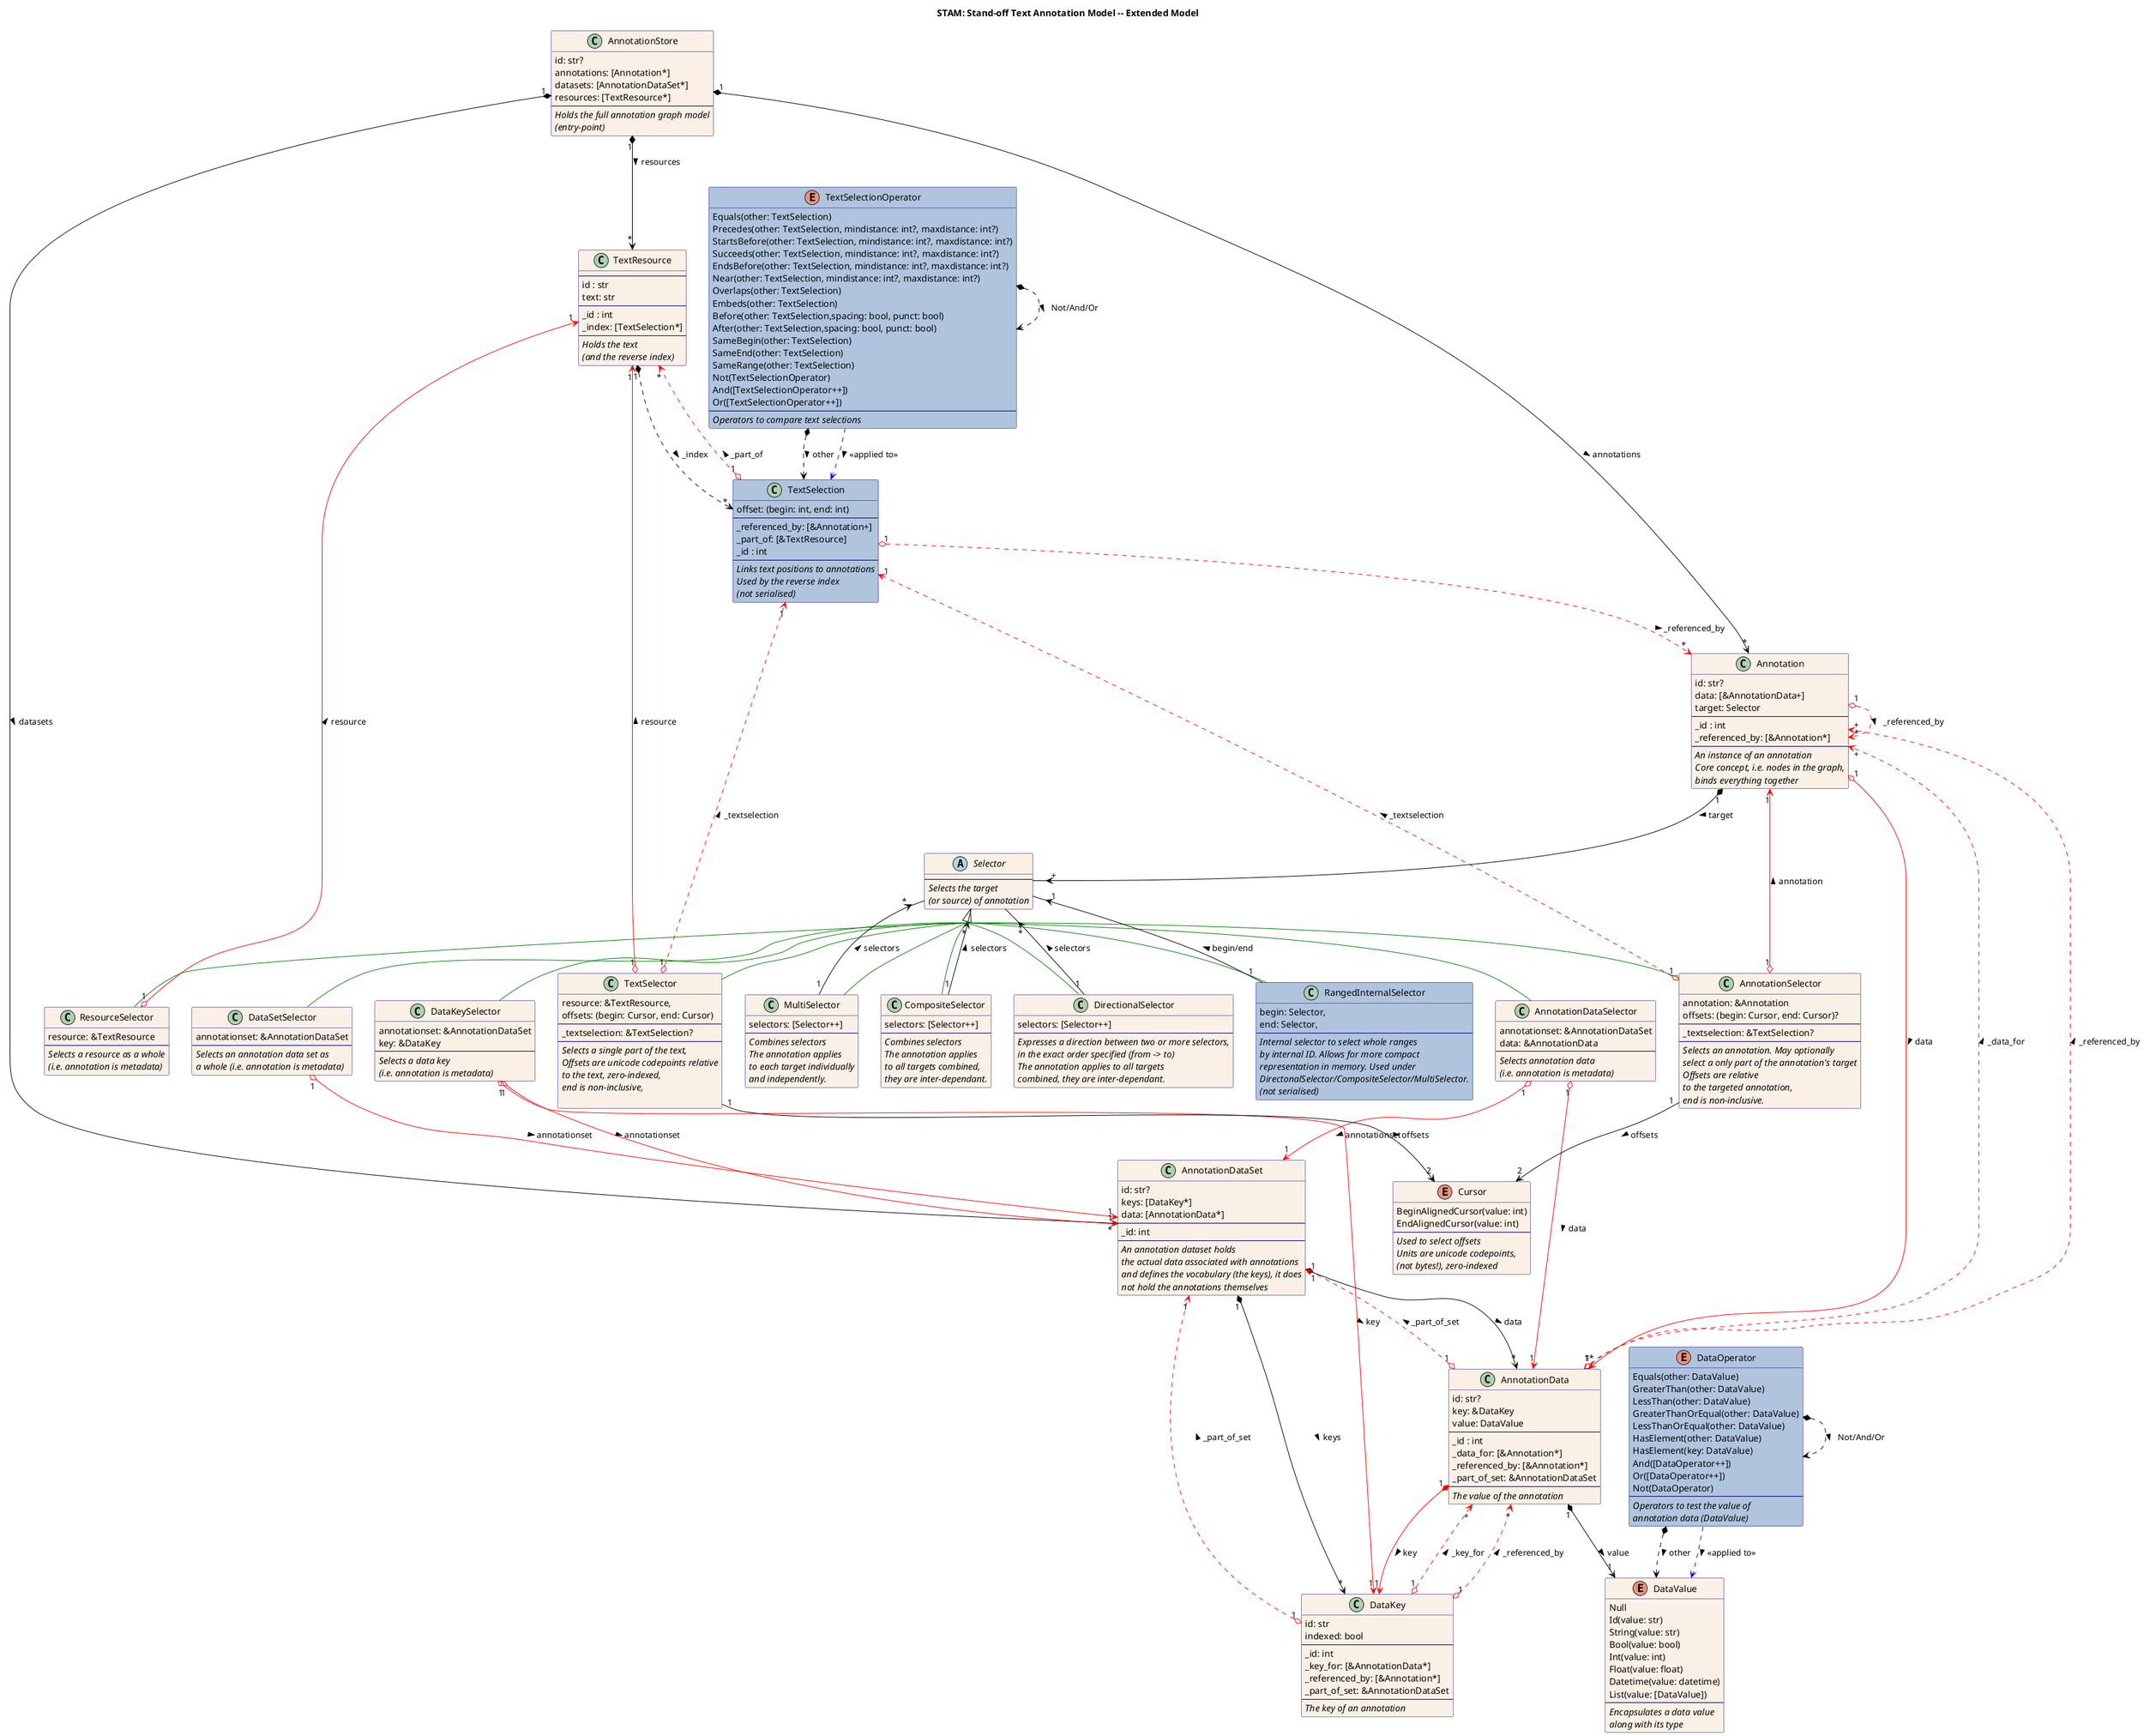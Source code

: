 @startuml
hide stereotype

skinparam class {
    BackgroundColor Linen
    ArrowColor Black
    BorderColor Navy

    BackgroundColor<<functional>> LightSteelBlue
}
skinparam groupInheritance 2

title "STAM: Stand-off Text Annotation Model -- Extended Model"

class TextResource {
    --
    id : str
    text: str
    --
    _id : int
    _index: [TextSelection*]
    --
    <i>Holds the text</i>
    <i>(and the reverse index)</i>
}

class TextSelection <<functional>> {
    offset: (begin: int, end: int)
    --
    _referenced_by: [&Annotation+]
    _part_of: [&TextResource]
    _id : int
    --
    <i>Links text positions to annotations</i>
    <i>Used by the reverse index</i>
    <i>(not serialised)</i>
}

class AnnotationStore {
    id: str?
    annotations: [Annotation*]
    datasets: [AnnotationDataSet*]
    resources: [TextResource*]
    --
    <i>Holds the full annotation graph model</i>
    <i>(entry-point)</i>
}

class AnnotationDataSet {
    id: str?
    keys: [DataKey*]
    data: [AnnotationData*]
    --
    _id: int
    --
    <i>An annotation dataset holds</i>
    <i>the actual data associated with annotations</i>
    <i>and defines the vocabulary (the keys), it does</i>
    <i>not hold the annotations themselves</i>
}

class Annotation {
    id: str?
    data: [&AnnotationData+]
    target: Selector
    --
    _id : int
    _referenced_by: [&Annotation*]
    --
    <i>An instance of an annotation</i>
    <i>Core concept, i.e. nodes in the graph,
    <i>binds everything together</i>
}

abstract class Selector {
    --
    <i>Selects the target</i>
    <i>(or source) of annotation</i>
}

class TextSelector {
    resource: &TextResource,
    offsets: (begin: Cursor, end: Cursor)
    --
    _textselection: &TextSelection?
    --
    <i>Selects a single part of the text,</i>
    <i>Offsets are unicode codepoints relative</i>
    <i>to the text, zero-indexed, </i>
    <i>end is non-inclusive,</i>

}

class ResourceSelector {
    resource: &TextResource
    ---
    <i>Selects a resource as a whole</i>
    <i>(i.e. annotation is metadata)</i>
}

class DataSetSelector {
    annotationset: &AnnotationDataSet
    --
    <i>Selects an annotation data set as</i>
    <i>a whole (i.e. annotation is metadata)</i>
}

class DataKeySelector {
    annotationset: &AnnotationDataSet
    key: &DataKey
    --
    <i>Selects a data key</i>
    <i>(i.e. annotation is metadata)</i>
}

class AnnotationDataSelector {
    annotationset: &AnnotationDataSet
    data: &AnnotationData
    --
    <i>Selects annotation data</i>
    <i>(i.e. annotation is metadata)</i>
}

class AnnotationSelector {
    annotation: &Annotation
    offsets: (begin: Cursor, end: Cursor)?
    --
    _textselection: &TextSelection?
    --
    <i>Selects an annotation. May optionally</i>
    <i>select a only part of the annotation's target</i>
    <i>Offsets are relative</i>
    <i>to the targeted annotation, </i>
    <i>end is non-inclusive.</i>
}

class MultiSelector {
    selectors: [Selector++]
    --
    <i>Combines selectors</i>
    <i>The annotation applies</i>
    <i>to each target individually</i>
    <i>and independently.</i>
}

class CompositeSelector {
    selectors: [Selector++]
    --
    <i>Combines selectors</i>
    <i>The annotation applies</i>
    <i>to all targets combined,</i>
    <i>they are inter-dependant.</i>
}

class DirectionalSelector {
    selectors: [Selector++]
    --
    <i>Expresses a direction between two or more selectors,</i>
    <i>in the exact order specified (from -> to)</i>
    <i>The annotation applies to all targets</i>
    <i>combined, they are inter-dependant.</i>
}

class RangedInternalSelector <<functional>> {
    begin: Selector,
    end: Selector,
    --
    <i>Internal selector to select whole ranges</i>
    <i>by internal ID. Allows for more compact</i> 
    <i>representation in memory. Used under</i>
    <i>DirectonalSelector/CompositeSelector/MultiSelector.</i>
    <i>(not serialised)</i>
}

Selector <|-[#green]- TextSelector
Selector <|-[#green]- ResourceSelector
Selector <|-[#green]- DataSetSelector
Selector <|-[#green]- DataKeySelector
Selector <|-[#green]- AnnotationDataSelector
Selector <|-[#green]- AnnotationSelector
Selector <|-[#green]- MultiSelector
Selector <|-[#green]- CompositeSelector
Selector <|-[#green]- DirectionalSelector
Selector <|.[#green]. RangedInternalSelector


class AnnotationData {
    id: str?
    key: &DataKey
    value: DataValue
    --
    _id : int
    _data_for: [&Annotation*]
    _referenced_by: [&Annotation*]
    _part_of_set: &AnnotationDataSet
    --
    <i>The value of the annotation</i>
}

class DataKey {
    id: str
    indexed: bool
    --
    _id: int
    _key_for: [&AnnotationData*]
    _referenced_by: [&Annotation*]
    _part_of_set: &AnnotationDataSet
    --
    <i>The key of an annotation</i>
}

enum DataValue {
    Null
    Id(value: str)
    String(value: str)
    Bool(value: bool)
    Int(value: int)
    Float(value: float)
    Datetime(value: datetime)
    List(value: [DataValue])
    --
    <i>Encapsulates a data value</i>
    <i>along with its type</i>
}
' There is no Map() in DataValue, a Map should be expressed as an Annotation on an Annotation

enum Cursor {
    BeginAlignedCursor(value: int)
    EndAlignedCursor(value: int)
    --
    <i>Used to select offsets</i>
    <i>Units are unicode codepoints,</i>
    <i>(not bytes!), zero-indexed</i>
}

enum TextSelectionOperator <<functional>> {
    Equals(other: TextSelection)
    Precedes(other: TextSelection, mindistance: int?, maxdistance: int?)
    StartsBefore(other: TextSelection, mindistance: int?, maxdistance: int?)
    Succeeds(other: TextSelection, mindistance: int?, maxdistance: int?)
    EndsBefore(other: TextSelection, mindistance: int?, maxdistance: int?)
    Near(other: TextSelection, mindistance: int?, maxdistance: int?)
    Overlaps(other: TextSelection)
    Embeds(other: TextSelection)
    Before(other: TextSelection,spacing: bool, punct: bool)
    After(other: TextSelection,spacing: bool, punct: bool)
    SameBegin(other: TextSelection)
    SameEnd(other: TextSelection)
    SameRange(other: TextSelection)
    Not(TextSelectionOperator)
    And([TextSelectionOperator++])
    Or([TextSelectionOperator++])
    --
    <i>Operators to compare text selections</i>
}

enum DataOperator <<functional>> {
    Equals(other: DataValue)
    GreaterThan(other: DataValue)
    LessThan(other: DataValue)
    GreaterThanOrEqual(other: DataValue)
    LessThanOrEqual(other: DataValue)
    HasElement(other: DataValue)
    HasElement(key: DataValue)
    And([DataOperator++])
    Or([DataOperator++])
    Not(DataOperator)
    --
    <i>Operators to test the value of</i>
    <i>annotation data (DataValue)</i>
}

AnnotationStore "1" *--> "*" AnnotationDataSet : > datasets
AnnotationStore "1" *--> "*" TextResource : > resources
AnnotationStore "1" *--> "*" Annotation : > annotations

AnnotationDataSet "1" *--> "*" AnnotationData : > data
AnnotationDataSet "1" *--> "*" DataKey : > keys

Annotation "1" *--> "+" Selector : > target
Annotation "1" o-[#red]-> "*" AnnotationData : > data
Annotation "1" o.[#red].> "*" Annotation : > _referenced_by

AnnotationData "1" o.[#red].> "+" Annotation : > _data_for
AnnotationData "1" o.[#red].> "+" Annotation : > _referenced_by
AnnotationData "1" *--> "1" DataValue : > value
AnnotationData "1" *-[#red]-> "1" DataKey : > key
AnnotationData "1" o.[#red].> "1" AnnotationDataSet : > _part_of_set

TextSelector "1" o-[#red]-> "1" TextResource : > resource
TextSelector "1" o.[#red].> "1" TextSelection : > _textselection
AnnotationSelector "1" o.[#red].> "1" TextSelection : > _textselection
ResourceSelector "1" o-[#red]-> "1" TextResource : > resource
AnnotationSelector "1" o-[#red]-> "1" Annotation : > annotation
DataSetSelector "1" o-[#red]-> "1" AnnotationDataSet : > annotationset
DataKeySelector "1" o-[#red]-> "1" AnnotationDataSet : > annotationset
DataKeySelector "1" o-[#red]-> "1" DataKey : > key
AnnotationDataSelector "1" o-[#red]-> "1" AnnotationDataSet : > annotationset
AnnotationDataSelector "1" o-[#red]-> "1" AnnotationData : > data

DataKey "1" o.[#red].> "+" AnnotationData : > _key_for
DataKey "1" o.[#red].> "+" AnnotationData : > _referenced_by
DataKey "1" o.[#red].> "1" AnnotationDataSet : > _part_of_set

MultiSelector "1" --> "*" Selector : > selectors
CompositeSelector "1" --> "*" Selector : > selectors
DirectionalSelector "1" --> "*" Selector : > selectors
RangedInternalSelector "1" --> "1" Selector : > begin/end
TextSelector "1" --> "2" Cursor : > offsets
AnnotationSelector "1" --> "2" Cursor : > offsets

TextResource "1" *..> "*" TextSelection : > _index
TextSelection "1" o.[#red].> "*" Annotation : > _referenced_by
TextSelection "1" o.[#red].> "*" TextResource : > _part_of

TextSelectionOperator *..> TextSelection : > other
TextSelectionOperator .[#blue].> TextSelection : > <<applied to>>
TextSelectionOperator *..> TextSelectionOperator : > Not/And/Or

DataOperator .[#blue].> DataValue : > <<applied to>>
DataOperator *..> DataValue : > other
DataOperator *..> DataOperator : > Not/And/Or

@enduml
